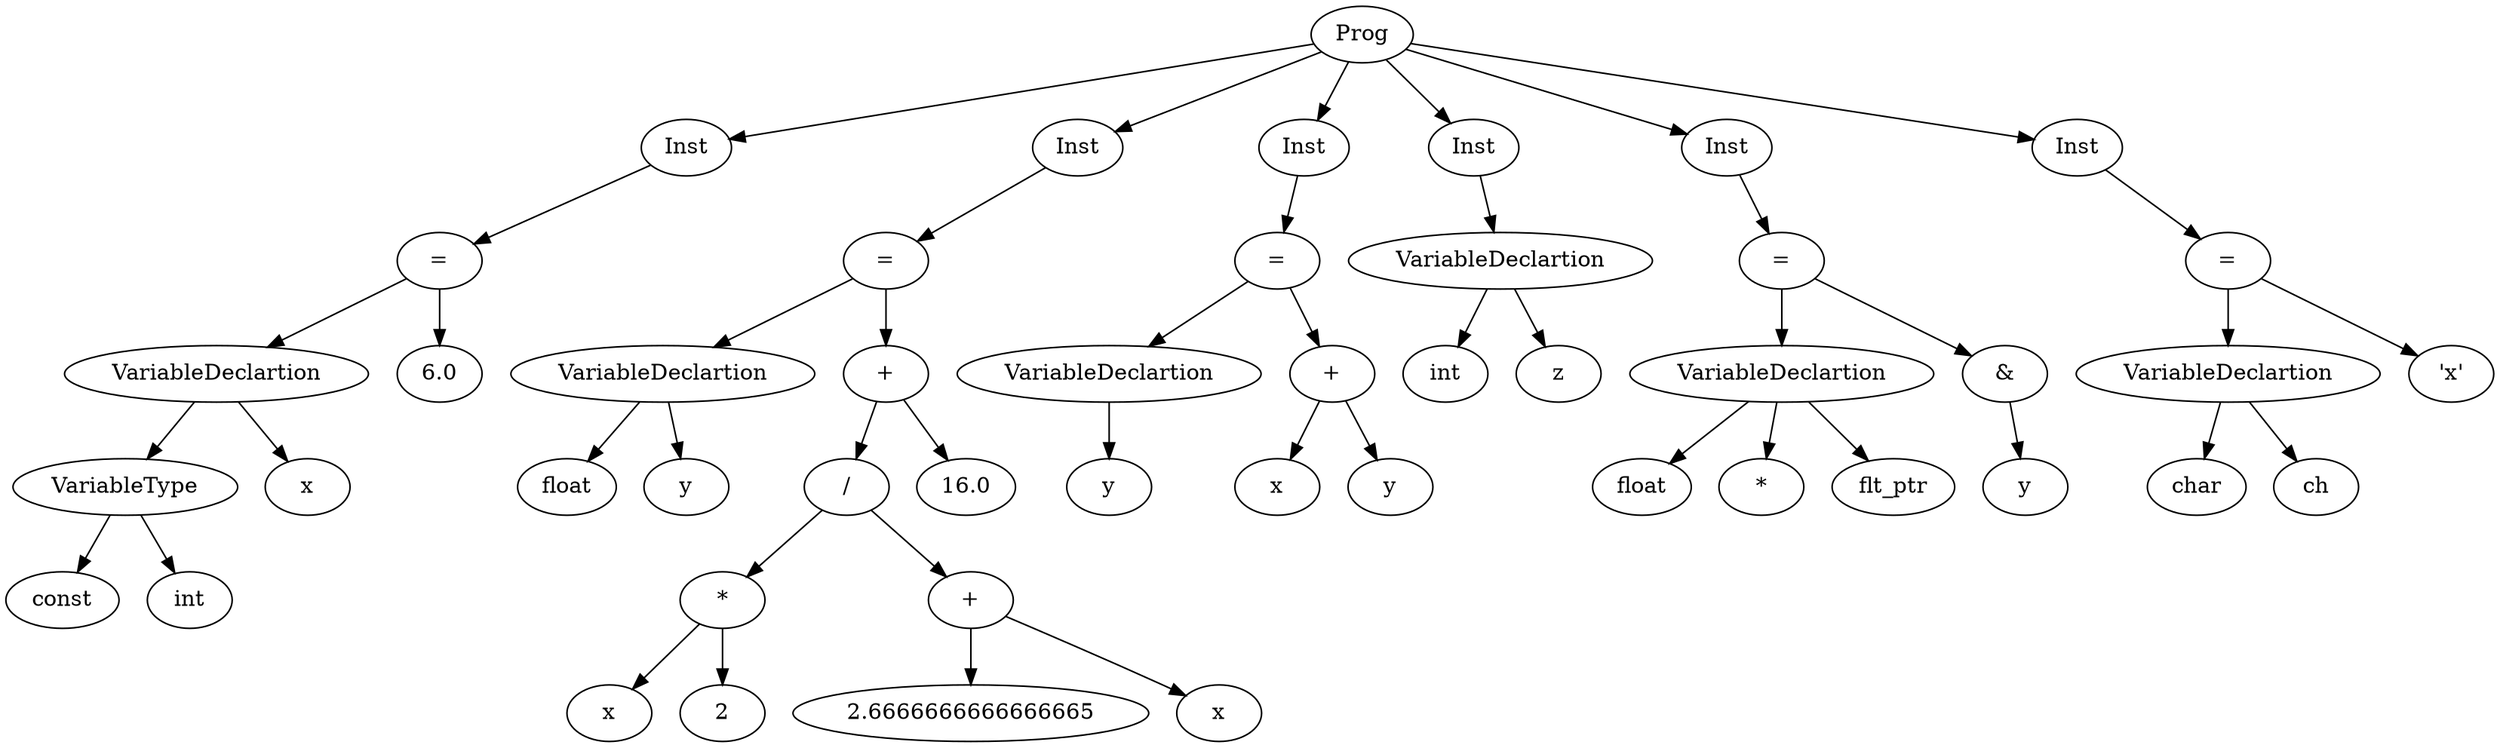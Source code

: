 digraph AST {
	140640004200080 [label=Prog]
	140640004200224 [label=Inst]
	140640004200512 [label="="]
	140640004200656 [label=VariableDeclartion]
	140640004200416 [label=VariableType]
	140640004200800 [label=const]
	140640004200416 -> 140640004200800
	140640004200896 [label=int]
	140640004200416 -> 140640004200896
	140640004200656 -> 140640004200416
	140640004200752 [label=x]
	140640004200656 -> 140640004200752
	140640004200512 -> 140640004200656
	140640004195280 [label=6.0]
	140640004200512 -> 140640004195280
	140640004200224 -> 140640004200512
	140640004200080 -> 140640004200224
	140640004200320 [label=Inst]
	140640004195232 [label="="]
	140640004196000 [label=VariableDeclartion]
	140640004195712 [label=float]
	140640004196000 -> 140640004195712
	140640004201136 [label=y]
	140640004196000 -> 140640004201136
	140640004195232 -> 140640004196000
	140640004195856 [label="+"]
	140640004195760 [label="/"]
	140640004201040 [label="*"]
	140640004196096 [label=x]
	140640004201040 -> 140640004196096
	140640004196768 [label=2]
	140640004201040 -> 140640004196768
	140640004195760 -> 140640004201040
	140640004196192 [label="+"]
	140640004197488 [label=2.6666666666666665]
	140640004196192 -> 140640004197488
	140640004197680 [label=x]
	140640004196192 -> 140640004197680
	140640004195760 -> 140640004196192
	140640004195856 -> 140640004195760
	140640004197152 [label=16.0]
	140640004195856 -> 140640004197152
	140640004195232 -> 140640004195856
	140640004200320 -> 140640004195232
	140640004200080 -> 140640004200320
	140640004195616 [label=Inst]
	140640004195808 [label="="]
	140640004198352 [label=VariableDeclartion]
	140640004196672 [label=y]
	140640004198352 -> 140640004196672
	140640004195808 -> 140640004198352
	140640004198544 [label="+"]
	140640004201184 [label=x]
	140640004198544 -> 140640004201184
	140640004195952 [label=y]
	140640004198544 -> 140640004195952
	140640004195808 -> 140640004198544
	140640004195616 -> 140640004195808
	140640004200080 -> 140640004195616
	140640004198064 [label=Inst]
	140640004201328 [label=VariableDeclartion]
	140640004197968 [label=int]
	140640004201328 -> 140640004197968
	140640004201424 [label=z]
	140640004201328 -> 140640004201424
	140640004198064 -> 140640004201328
	140640004200080 -> 140640004198064
	140640004197824 [label=Inst]
	140640004201664 [label="="]
	140640004201808 [label=VariableDeclartion]
	140640004201568 [label=float]
	140640004201808 -> 140640004201568
	140640004201904 [label="*"]
	140640004201808 -> 140640004201904
	140640004202000 [label=flt_ptr]
	140640004201808 -> 140640004202000
	140640004201664 -> 140640004201808
	140640004199120 [label="&"]
	140640004199792 [label=y]
	140640004199120 -> 140640004199792
	140640004201664 -> 140640004199120
	140640004197824 -> 140640004201664
	140640004200080 -> 140640004197824
	140640004201520 [label=Inst]
	140640004202192 [label="="]
	140640004202336 [label=VariableDeclartion]
	140640004202096 [label=char]
	140640004202336 -> 140640004202096
	140640004202432 [label=ch]
	140640004202336 -> 140640004202432
	140640004202192 -> 140640004202336
	140640004199744 [label="'x'"]
	140640004202192 -> 140640004199744
	140640004201520 -> 140640004202192
	140640004200080 -> 140640004201520
}
